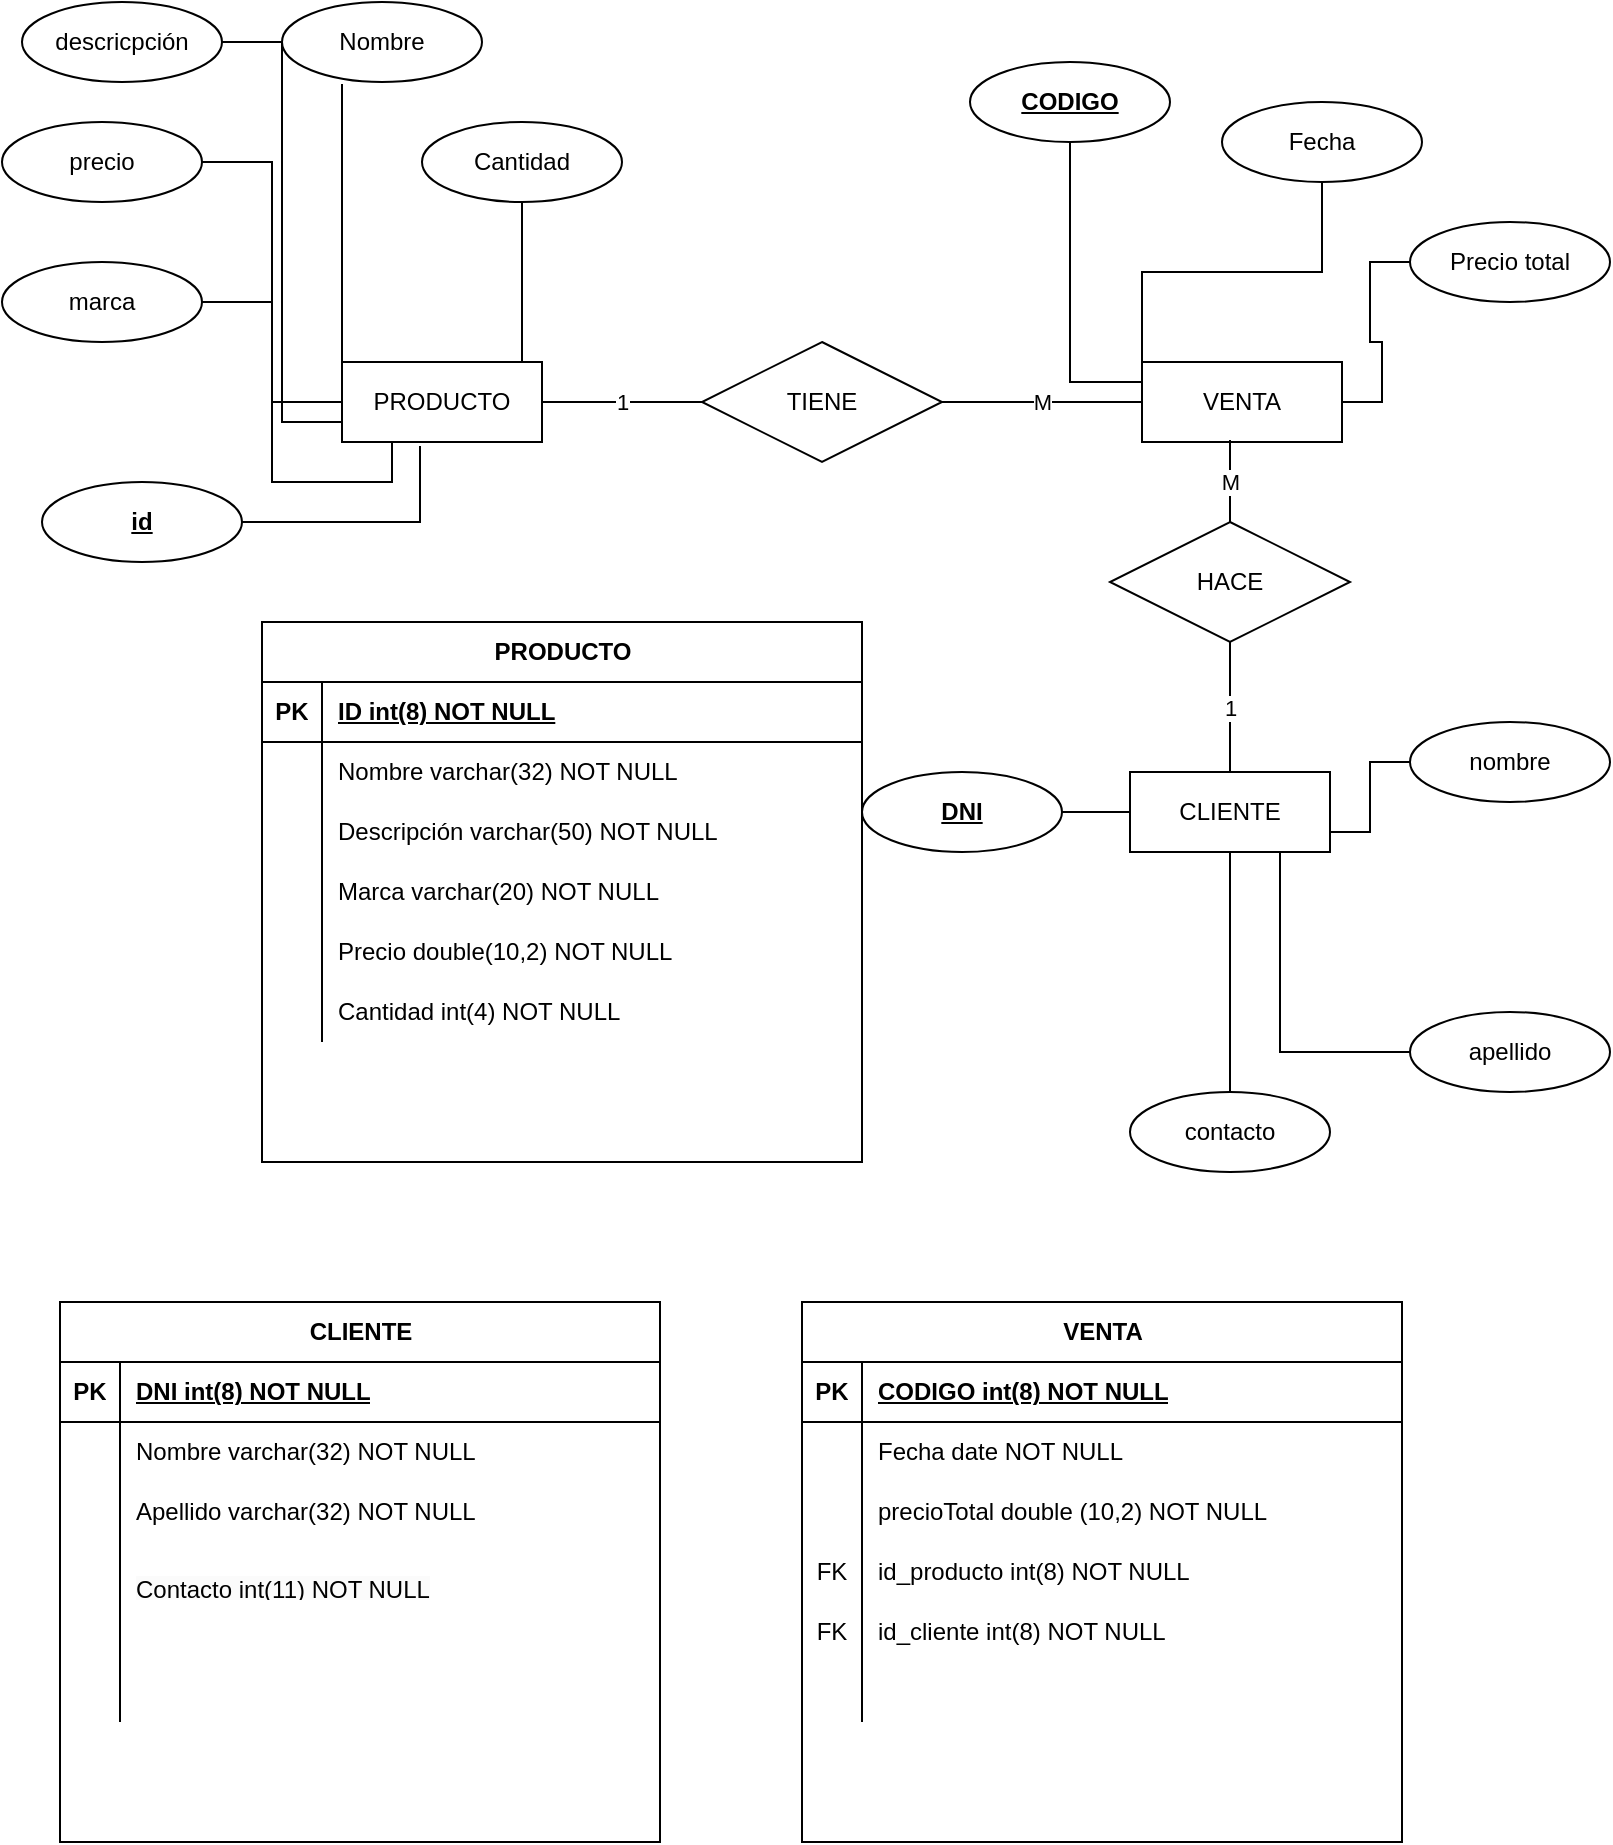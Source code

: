<mxfile version="24.4.0" type="device">
  <diagram name="Página-1" id="EwIBuJANWiYsDSEVgzXn">
    <mxGraphModel dx="1685" dy="516" grid="1" gridSize="10" guides="1" tooltips="1" connect="1" arrows="1" fold="1" page="1" pageScale="1" pageWidth="827" pageHeight="1169" math="0" shadow="0">
      <root>
        <mxCell id="0" />
        <mxCell id="1" parent="0" />
        <mxCell id="I2ZHQn1Fqbuurl7Pkof7-36" value="1" style="edgeStyle=orthogonalEdgeStyle;rounded=0;orthogonalLoop=1;jettySize=auto;html=1;entryX=0;entryY=0.5;entryDx=0;entryDy=0;endArrow=none;endFill=0;" parent="1" source="I2ZHQn1Fqbuurl7Pkof7-1" target="I2ZHQn1Fqbuurl7Pkof7-34" edge="1">
          <mxGeometry relative="1" as="geometry" />
        </mxCell>
        <mxCell id="I2ZHQn1Fqbuurl7Pkof7-1" value="PRODUCTO" style="whiteSpace=wrap;html=1;align=center;" parent="1" vertex="1">
          <mxGeometry x="160" y="280" width="100" height="40" as="geometry" />
        </mxCell>
        <mxCell id="I2ZHQn1Fqbuurl7Pkof7-42" value="1" style="edgeStyle=orthogonalEdgeStyle;rounded=0;orthogonalLoop=1;jettySize=auto;html=1;entryX=0.5;entryY=0;entryDx=0;entryDy=0;strokeColor=default;align=center;verticalAlign=middle;fontFamily=Helvetica;fontSize=11;fontColor=default;labelBackgroundColor=default;endArrow=none;endFill=0;" parent="1" source="I2ZHQn1Fqbuurl7Pkof7-2" target="I2ZHQn1Fqbuurl7Pkof7-29" edge="1">
          <mxGeometry relative="1" as="geometry" />
        </mxCell>
        <mxCell id="I2ZHQn1Fqbuurl7Pkof7-2" value="HACE" style="shape=rhombus;perimeter=rhombusPerimeter;whiteSpace=wrap;html=1;align=center;" parent="1" vertex="1">
          <mxGeometry x="544" y="360" width="120" height="60" as="geometry" />
        </mxCell>
        <mxCell id="I2ZHQn1Fqbuurl7Pkof7-4" value="VENTA" style="whiteSpace=wrap;html=1;align=center;" parent="1" vertex="1">
          <mxGeometry x="560" y="280" width="100" height="40" as="geometry" />
        </mxCell>
        <mxCell id="I2ZHQn1Fqbuurl7Pkof7-55" style="edgeStyle=orthogonalEdgeStyle;rounded=0;orthogonalLoop=1;jettySize=auto;html=1;entryX=0.25;entryY=1;entryDx=0;entryDy=0;strokeColor=default;align=center;verticalAlign=middle;fontFamily=Helvetica;fontSize=11;fontColor=default;labelBackgroundColor=default;endArrow=none;endFill=0;" parent="1" source="I2ZHQn1Fqbuurl7Pkof7-7" target="I2ZHQn1Fqbuurl7Pkof7-1" edge="1">
          <mxGeometry relative="1" as="geometry" />
        </mxCell>
        <mxCell id="I2ZHQn1Fqbuurl7Pkof7-7" value="marca" style="ellipse;whiteSpace=wrap;html=1;align=center;" parent="1" vertex="1">
          <mxGeometry x="-10" y="230" width="100" height="40" as="geometry" />
        </mxCell>
        <mxCell id="I2ZHQn1Fqbuurl7Pkof7-9" value="&lt;div&gt;id&lt;/div&gt;" style="ellipse;whiteSpace=wrap;html=1;align=center;fontStyle=5" parent="1" vertex="1">
          <mxGeometry x="10" y="340" width="100" height="40" as="geometry" />
        </mxCell>
        <mxCell id="I2ZHQn1Fqbuurl7Pkof7-54" style="edgeStyle=orthogonalEdgeStyle;rounded=0;orthogonalLoop=1;jettySize=auto;html=1;entryX=0;entryY=0.75;entryDx=0;entryDy=0;strokeColor=default;align=center;verticalAlign=middle;fontFamily=Helvetica;fontSize=11;fontColor=default;labelBackgroundColor=default;endArrow=none;endFill=0;" parent="1" source="I2ZHQn1Fqbuurl7Pkof7-10" target="I2ZHQn1Fqbuurl7Pkof7-1" edge="1">
          <mxGeometry relative="1" as="geometry" />
        </mxCell>
        <mxCell id="I2ZHQn1Fqbuurl7Pkof7-10" value="descricpción" style="ellipse;whiteSpace=wrap;html=1;align=center;" parent="1" vertex="1">
          <mxGeometry y="100" width="100" height="40" as="geometry" />
        </mxCell>
        <mxCell id="I2ZHQn1Fqbuurl7Pkof7-12" value="Nombre" style="ellipse;whiteSpace=wrap;html=1;align=center;" parent="1" vertex="1">
          <mxGeometry x="130" y="100" width="100" height="40" as="geometry" />
        </mxCell>
        <mxCell id="I2ZHQn1Fqbuurl7Pkof7-57" style="edgeStyle=orthogonalEdgeStyle;rounded=0;orthogonalLoop=1;jettySize=auto;html=1;entryX=0;entryY=0.25;entryDx=0;entryDy=0;strokeColor=default;align=center;verticalAlign=middle;fontFamily=Helvetica;fontSize=11;fontColor=default;labelBackgroundColor=default;endArrow=none;endFill=0;" parent="1" source="I2ZHQn1Fqbuurl7Pkof7-15" target="I2ZHQn1Fqbuurl7Pkof7-4" edge="1">
          <mxGeometry relative="1" as="geometry" />
        </mxCell>
        <mxCell id="I2ZHQn1Fqbuurl7Pkof7-15" value="&lt;div&gt;CODIGO&lt;/div&gt;" style="ellipse;whiteSpace=wrap;html=1;align=center;fontStyle=5" parent="1" vertex="1">
          <mxGeometry x="474" y="130" width="100" height="40" as="geometry" />
        </mxCell>
        <mxCell id="I2ZHQn1Fqbuurl7Pkof7-58" style="edgeStyle=orthogonalEdgeStyle;rounded=0;orthogonalLoop=1;jettySize=auto;html=1;entryX=0;entryY=0;entryDx=0;entryDy=0;strokeColor=default;align=center;verticalAlign=middle;fontFamily=Helvetica;fontSize=11;fontColor=default;labelBackgroundColor=default;endArrow=none;endFill=0;" parent="1" source="I2ZHQn1Fqbuurl7Pkof7-16" target="I2ZHQn1Fqbuurl7Pkof7-4" edge="1">
          <mxGeometry relative="1" as="geometry" />
        </mxCell>
        <mxCell id="I2ZHQn1Fqbuurl7Pkof7-16" value="Fecha" style="ellipse;whiteSpace=wrap;html=1;align=center;" parent="1" vertex="1">
          <mxGeometry x="600" y="150" width="100" height="40" as="geometry" />
        </mxCell>
        <mxCell id="I2ZHQn1Fqbuurl7Pkof7-29" value="CLIENTE" style="whiteSpace=wrap;html=1;align=center;" parent="1" vertex="1">
          <mxGeometry x="554" y="485" width="100" height="40" as="geometry" />
        </mxCell>
        <mxCell id="I2ZHQn1Fqbuurl7Pkof7-70" style="edgeStyle=orthogonalEdgeStyle;rounded=0;orthogonalLoop=1;jettySize=auto;html=1;entryX=1;entryY=0.75;entryDx=0;entryDy=0;strokeColor=default;align=center;verticalAlign=middle;fontFamily=Helvetica;fontSize=11;fontColor=default;labelBackgroundColor=default;endArrow=none;endFill=0;" parent="1" source="I2ZHQn1Fqbuurl7Pkof7-30" target="I2ZHQn1Fqbuurl7Pkof7-29" edge="1">
          <mxGeometry relative="1" as="geometry" />
        </mxCell>
        <mxCell id="I2ZHQn1Fqbuurl7Pkof7-30" value="nombre" style="ellipse;whiteSpace=wrap;html=1;align=center;" parent="1" vertex="1">
          <mxGeometry x="694" y="460" width="100" height="40" as="geometry" />
        </mxCell>
        <mxCell id="I2ZHQn1Fqbuurl7Pkof7-67" style="edgeStyle=orthogonalEdgeStyle;rounded=0;orthogonalLoop=1;jettySize=auto;html=1;entryX=0;entryY=0.5;entryDx=0;entryDy=0;strokeColor=default;align=center;verticalAlign=middle;fontFamily=Helvetica;fontSize=11;fontColor=default;labelBackgroundColor=default;endArrow=none;endFill=0;" parent="1" source="I2ZHQn1Fqbuurl7Pkof7-31" target="I2ZHQn1Fqbuurl7Pkof7-29" edge="1">
          <mxGeometry relative="1" as="geometry" />
        </mxCell>
        <mxCell id="I2ZHQn1Fqbuurl7Pkof7-31" value="DNI" style="ellipse;whiteSpace=wrap;html=1;align=center;fontStyle=5" parent="1" vertex="1">
          <mxGeometry x="420" y="485" width="100" height="40" as="geometry" />
        </mxCell>
        <mxCell id="I2ZHQn1Fqbuurl7Pkof7-68" style="edgeStyle=orthogonalEdgeStyle;rounded=0;orthogonalLoop=1;jettySize=auto;html=1;strokeColor=default;align=center;verticalAlign=middle;fontFamily=Helvetica;fontSize=11;fontColor=default;labelBackgroundColor=default;endArrow=none;endFill=0;" parent="1" source="I2ZHQn1Fqbuurl7Pkof7-32" target="I2ZHQn1Fqbuurl7Pkof7-29" edge="1">
          <mxGeometry relative="1" as="geometry" />
        </mxCell>
        <mxCell id="I2ZHQn1Fqbuurl7Pkof7-32" value="contacto" style="ellipse;whiteSpace=wrap;html=1;align=center;" parent="1" vertex="1">
          <mxGeometry x="554" y="645" width="100" height="40" as="geometry" />
        </mxCell>
        <mxCell id="I2ZHQn1Fqbuurl7Pkof7-69" style="edgeStyle=orthogonalEdgeStyle;rounded=0;orthogonalLoop=1;jettySize=auto;html=1;entryX=0.75;entryY=1;entryDx=0;entryDy=0;strokeColor=default;align=center;verticalAlign=middle;fontFamily=Helvetica;fontSize=11;fontColor=default;labelBackgroundColor=default;endArrow=none;endFill=0;" parent="1" source="I2ZHQn1Fqbuurl7Pkof7-33" target="I2ZHQn1Fqbuurl7Pkof7-29" edge="1">
          <mxGeometry relative="1" as="geometry" />
        </mxCell>
        <mxCell id="I2ZHQn1Fqbuurl7Pkof7-33" value="apellido" style="ellipse;whiteSpace=wrap;html=1;align=center;" parent="1" vertex="1">
          <mxGeometry x="694" y="605" width="100" height="40" as="geometry" />
        </mxCell>
        <mxCell id="I2ZHQn1Fqbuurl7Pkof7-38" value="M" style="edgeStyle=orthogonalEdgeStyle;rounded=0;orthogonalLoop=1;jettySize=auto;html=1;entryX=0;entryY=0.5;entryDx=0;entryDy=0;strokeColor=default;align=center;verticalAlign=middle;fontFamily=Helvetica;fontSize=11;fontColor=default;labelBackgroundColor=default;endArrow=none;endFill=0;" parent="1" source="I2ZHQn1Fqbuurl7Pkof7-34" target="I2ZHQn1Fqbuurl7Pkof7-4" edge="1">
          <mxGeometry relative="1" as="geometry" />
        </mxCell>
        <mxCell id="I2ZHQn1Fqbuurl7Pkof7-34" value="TIENE" style="shape=rhombus;perimeter=rhombusPerimeter;whiteSpace=wrap;html=1;align=center;" parent="1" vertex="1">
          <mxGeometry x="340" y="270" width="120" height="60" as="geometry" />
        </mxCell>
        <mxCell id="I2ZHQn1Fqbuurl7Pkof7-49" style="edgeStyle=orthogonalEdgeStyle;rounded=0;orthogonalLoop=1;jettySize=auto;html=1;exitX=0;exitY=0;exitDx=0;exitDy=0;entryX=0.3;entryY=1.025;entryDx=0;entryDy=0;entryPerimeter=0;strokeColor=default;align=center;verticalAlign=middle;fontFamily=Helvetica;fontSize=11;fontColor=default;labelBackgroundColor=default;endArrow=none;endFill=0;" parent="1" source="I2ZHQn1Fqbuurl7Pkof7-1" target="I2ZHQn1Fqbuurl7Pkof7-12" edge="1">
          <mxGeometry relative="1" as="geometry" />
        </mxCell>
        <mxCell id="I2ZHQn1Fqbuurl7Pkof7-56" style="edgeStyle=orthogonalEdgeStyle;rounded=0;orthogonalLoop=1;jettySize=auto;html=1;entryX=0.39;entryY=1.05;entryDx=0;entryDy=0;entryPerimeter=0;strokeColor=default;align=center;verticalAlign=middle;fontFamily=Helvetica;fontSize=11;fontColor=default;labelBackgroundColor=default;endArrow=none;endFill=0;" parent="1" source="I2ZHQn1Fqbuurl7Pkof7-9" target="I2ZHQn1Fqbuurl7Pkof7-1" edge="1">
          <mxGeometry relative="1" as="geometry" />
        </mxCell>
        <mxCell id="KWekpcc4NhytZtuoZKSE-4" style="edgeStyle=orthogonalEdgeStyle;rounded=0;orthogonalLoop=1;jettySize=auto;html=1;entryX=0;entryY=0.5;entryDx=0;entryDy=0;endArrow=none;endFill=0;" parent="1" source="KWekpcc4NhytZtuoZKSE-3" target="I2ZHQn1Fqbuurl7Pkof7-1" edge="1">
          <mxGeometry relative="1" as="geometry" />
        </mxCell>
        <mxCell id="KWekpcc4NhytZtuoZKSE-3" value="precio" style="ellipse;whiteSpace=wrap;html=1;align=center;" parent="1" vertex="1">
          <mxGeometry x="-10" y="160" width="100" height="40" as="geometry" />
        </mxCell>
        <mxCell id="KWekpcc4NhytZtuoZKSE-5" value="PRODUCTO" style="shape=table;startSize=30;container=1;collapsible=1;childLayout=tableLayout;fixedRows=1;rowLines=0;fontStyle=1;align=center;resizeLast=1;html=1;" parent="1" vertex="1">
          <mxGeometry x="120" y="410" width="300" height="270" as="geometry" />
        </mxCell>
        <mxCell id="KWekpcc4NhytZtuoZKSE-6" value="" style="shape=tableRow;horizontal=0;startSize=0;swimlaneHead=0;swimlaneBody=0;fillColor=none;collapsible=0;dropTarget=0;points=[[0,0.5],[1,0.5]];portConstraint=eastwest;top=0;left=0;right=0;bottom=1;" parent="KWekpcc4NhytZtuoZKSE-5" vertex="1">
          <mxGeometry y="30" width="300" height="30" as="geometry" />
        </mxCell>
        <mxCell id="KWekpcc4NhytZtuoZKSE-7" value="PK" style="shape=partialRectangle;connectable=0;fillColor=none;top=0;left=0;bottom=0;right=0;fontStyle=1;overflow=hidden;whiteSpace=wrap;html=1;" parent="KWekpcc4NhytZtuoZKSE-6" vertex="1">
          <mxGeometry width="30" height="30" as="geometry">
            <mxRectangle width="30" height="30" as="alternateBounds" />
          </mxGeometry>
        </mxCell>
        <mxCell id="KWekpcc4NhytZtuoZKSE-8" value="ID int(8) NOT NULL" style="shape=partialRectangle;connectable=0;fillColor=none;top=0;left=0;bottom=0;right=0;align=left;spacingLeft=6;fontStyle=5;overflow=hidden;whiteSpace=wrap;html=1;" parent="KWekpcc4NhytZtuoZKSE-6" vertex="1">
          <mxGeometry x="30" width="270" height="30" as="geometry">
            <mxRectangle width="270" height="30" as="alternateBounds" />
          </mxGeometry>
        </mxCell>
        <mxCell id="KWekpcc4NhytZtuoZKSE-9" value="" style="shape=tableRow;horizontal=0;startSize=0;swimlaneHead=0;swimlaneBody=0;fillColor=none;collapsible=0;dropTarget=0;points=[[0,0.5],[1,0.5]];portConstraint=eastwest;top=0;left=0;right=0;bottom=0;" parent="KWekpcc4NhytZtuoZKSE-5" vertex="1">
          <mxGeometry y="60" width="300" height="30" as="geometry" />
        </mxCell>
        <mxCell id="KWekpcc4NhytZtuoZKSE-10" value="" style="shape=partialRectangle;connectable=0;fillColor=none;top=0;left=0;bottom=0;right=0;editable=1;overflow=hidden;whiteSpace=wrap;html=1;" parent="KWekpcc4NhytZtuoZKSE-9" vertex="1">
          <mxGeometry width="30" height="30" as="geometry">
            <mxRectangle width="30" height="30" as="alternateBounds" />
          </mxGeometry>
        </mxCell>
        <mxCell id="KWekpcc4NhytZtuoZKSE-11" value="Nombre varchar(32) NOT NULL" style="shape=partialRectangle;connectable=0;fillColor=none;top=0;left=0;bottom=0;right=0;align=left;spacingLeft=6;overflow=hidden;whiteSpace=wrap;html=1;" parent="KWekpcc4NhytZtuoZKSE-9" vertex="1">
          <mxGeometry x="30" width="270" height="30" as="geometry">
            <mxRectangle width="270" height="30" as="alternateBounds" />
          </mxGeometry>
        </mxCell>
        <mxCell id="KWekpcc4NhytZtuoZKSE-12" value="" style="shape=tableRow;horizontal=0;startSize=0;swimlaneHead=0;swimlaneBody=0;fillColor=none;collapsible=0;dropTarget=0;points=[[0,0.5],[1,0.5]];portConstraint=eastwest;top=0;left=0;right=0;bottom=0;" parent="KWekpcc4NhytZtuoZKSE-5" vertex="1">
          <mxGeometry y="90" width="300" height="30" as="geometry" />
        </mxCell>
        <mxCell id="KWekpcc4NhytZtuoZKSE-13" value="" style="shape=partialRectangle;connectable=0;fillColor=none;top=0;left=0;bottom=0;right=0;editable=1;overflow=hidden;whiteSpace=wrap;html=1;" parent="KWekpcc4NhytZtuoZKSE-12" vertex="1">
          <mxGeometry width="30" height="30" as="geometry">
            <mxRectangle width="30" height="30" as="alternateBounds" />
          </mxGeometry>
        </mxCell>
        <mxCell id="KWekpcc4NhytZtuoZKSE-14" value="Descripción varchar(50)&amp;nbsp;NOT NULL" style="shape=partialRectangle;connectable=0;fillColor=none;top=0;left=0;bottom=0;right=0;align=left;spacingLeft=6;overflow=hidden;whiteSpace=wrap;html=1;" parent="KWekpcc4NhytZtuoZKSE-12" vertex="1">
          <mxGeometry x="30" width="270" height="30" as="geometry">
            <mxRectangle width="270" height="30" as="alternateBounds" />
          </mxGeometry>
        </mxCell>
        <mxCell id="KWekpcc4NhytZtuoZKSE-15" value="" style="shape=tableRow;horizontal=0;startSize=0;swimlaneHead=0;swimlaneBody=0;fillColor=none;collapsible=0;dropTarget=0;points=[[0,0.5],[1,0.5]];portConstraint=eastwest;top=0;left=0;right=0;bottom=0;" parent="KWekpcc4NhytZtuoZKSE-5" vertex="1">
          <mxGeometry y="120" width="300" height="30" as="geometry" />
        </mxCell>
        <mxCell id="KWekpcc4NhytZtuoZKSE-16" value="" style="shape=partialRectangle;connectable=0;fillColor=none;top=0;left=0;bottom=0;right=0;editable=1;overflow=hidden;whiteSpace=wrap;html=1;" parent="KWekpcc4NhytZtuoZKSE-15" vertex="1">
          <mxGeometry width="30" height="30" as="geometry">
            <mxRectangle width="30" height="30" as="alternateBounds" />
          </mxGeometry>
        </mxCell>
        <mxCell id="KWekpcc4NhytZtuoZKSE-17" value="Marca&amp;nbsp;varchar(20)&amp;nbsp;NOT NULL" style="shape=partialRectangle;connectable=0;fillColor=none;top=0;left=0;bottom=0;right=0;align=left;spacingLeft=6;overflow=hidden;whiteSpace=wrap;html=1;" parent="KWekpcc4NhytZtuoZKSE-15" vertex="1">
          <mxGeometry x="30" width="270" height="30" as="geometry">
            <mxRectangle width="270" height="30" as="alternateBounds" />
          </mxGeometry>
        </mxCell>
        <mxCell id="KWekpcc4NhytZtuoZKSE-19" value="" style="shape=tableRow;horizontal=0;startSize=0;swimlaneHead=0;swimlaneBody=0;fillColor=none;collapsible=0;dropTarget=0;points=[[0,0.5],[1,0.5]];portConstraint=eastwest;top=0;left=0;right=0;bottom=0;" parent="KWekpcc4NhytZtuoZKSE-5" vertex="1">
          <mxGeometry y="150" width="300" height="30" as="geometry" />
        </mxCell>
        <mxCell id="KWekpcc4NhytZtuoZKSE-20" value="" style="shape=partialRectangle;connectable=0;fillColor=none;top=0;left=0;bottom=0;right=0;editable=1;overflow=hidden;whiteSpace=wrap;html=1;" parent="KWekpcc4NhytZtuoZKSE-19" vertex="1">
          <mxGeometry width="30" height="30" as="geometry">
            <mxRectangle width="30" height="30" as="alternateBounds" />
          </mxGeometry>
        </mxCell>
        <mxCell id="KWekpcc4NhytZtuoZKSE-21" value="Precio double(10,2)&amp;nbsp;NOT NULL" style="shape=partialRectangle;connectable=0;fillColor=none;top=0;left=0;bottom=0;right=0;align=left;spacingLeft=6;overflow=hidden;whiteSpace=wrap;html=1;" parent="KWekpcc4NhytZtuoZKSE-19" vertex="1">
          <mxGeometry x="30" width="270" height="30" as="geometry">
            <mxRectangle width="270" height="30" as="alternateBounds" />
          </mxGeometry>
        </mxCell>
        <mxCell id="KWekpcc4NhytZtuoZKSE-22" value="" style="shape=tableRow;horizontal=0;startSize=0;swimlaneHead=0;swimlaneBody=0;fillColor=none;collapsible=0;dropTarget=0;points=[[0,0.5],[1,0.5]];portConstraint=eastwest;top=0;left=0;right=0;bottom=0;" parent="KWekpcc4NhytZtuoZKSE-5" vertex="1">
          <mxGeometry y="180" width="300" height="30" as="geometry" />
        </mxCell>
        <mxCell id="KWekpcc4NhytZtuoZKSE-23" value="" style="shape=partialRectangle;connectable=0;fillColor=none;top=0;left=0;bottom=0;right=0;editable=1;overflow=hidden;whiteSpace=wrap;html=1;" parent="KWekpcc4NhytZtuoZKSE-22" vertex="1">
          <mxGeometry width="30" height="30" as="geometry">
            <mxRectangle width="30" height="30" as="alternateBounds" />
          </mxGeometry>
        </mxCell>
        <mxCell id="KWekpcc4NhytZtuoZKSE-24" value="Cantidad int(4)&amp;nbsp;NOT NULL" style="shape=partialRectangle;connectable=0;fillColor=none;top=0;left=0;bottom=0;right=0;align=left;spacingLeft=6;overflow=hidden;whiteSpace=wrap;html=1;" parent="KWekpcc4NhytZtuoZKSE-22" vertex="1">
          <mxGeometry x="30" width="270" height="30" as="geometry">
            <mxRectangle width="270" height="30" as="alternateBounds" />
          </mxGeometry>
        </mxCell>
        <mxCell id="KWekpcc4NhytZtuoZKSE-18" value="M" style="edgeStyle=orthogonalEdgeStyle;rounded=0;orthogonalLoop=1;jettySize=auto;html=1;entryX=0.44;entryY=0.975;entryDx=0;entryDy=0;entryPerimeter=0;endArrow=none;endFill=0;" parent="1" source="I2ZHQn1Fqbuurl7Pkof7-2" target="I2ZHQn1Fqbuurl7Pkof7-4" edge="1">
          <mxGeometry relative="1" as="geometry" />
        </mxCell>
        <mxCell id="KWekpcc4NhytZtuoZKSE-25" value="Cantidad" style="ellipse;whiteSpace=wrap;html=1;align=center;" parent="1" vertex="1">
          <mxGeometry x="200" y="160" width="100" height="40" as="geometry" />
        </mxCell>
        <mxCell id="KWekpcc4NhytZtuoZKSE-26" style="edgeStyle=orthogonalEdgeStyle;rounded=0;orthogonalLoop=1;jettySize=auto;html=1;entryX=0.9;entryY=0;entryDx=0;entryDy=0;entryPerimeter=0;endArrow=none;endFill=0;" parent="1" source="KWekpcc4NhytZtuoZKSE-25" target="I2ZHQn1Fqbuurl7Pkof7-1" edge="1">
          <mxGeometry relative="1" as="geometry" />
        </mxCell>
        <mxCell id="KWekpcc4NhytZtuoZKSE-27" value="CLIENTE" style="shape=table;startSize=30;container=1;collapsible=1;childLayout=tableLayout;fixedRows=1;rowLines=0;fontStyle=1;align=center;resizeLast=1;html=1;" parent="1" vertex="1">
          <mxGeometry x="19" y="750" width="300" height="270" as="geometry" />
        </mxCell>
        <mxCell id="KWekpcc4NhytZtuoZKSE-28" value="" style="shape=tableRow;horizontal=0;startSize=0;swimlaneHead=0;swimlaneBody=0;fillColor=none;collapsible=0;dropTarget=0;points=[[0,0.5],[1,0.5]];portConstraint=eastwest;top=0;left=0;right=0;bottom=1;" parent="KWekpcc4NhytZtuoZKSE-27" vertex="1">
          <mxGeometry y="30" width="300" height="30" as="geometry" />
        </mxCell>
        <mxCell id="KWekpcc4NhytZtuoZKSE-29" value="PK" style="shape=partialRectangle;connectable=0;fillColor=none;top=0;left=0;bottom=0;right=0;fontStyle=1;overflow=hidden;whiteSpace=wrap;html=1;" parent="KWekpcc4NhytZtuoZKSE-28" vertex="1">
          <mxGeometry width="30" height="30" as="geometry">
            <mxRectangle width="30" height="30" as="alternateBounds" />
          </mxGeometry>
        </mxCell>
        <mxCell id="KWekpcc4NhytZtuoZKSE-30" value="DNI int(8) NOT NULL" style="shape=partialRectangle;connectable=0;fillColor=none;top=0;left=0;bottom=0;right=0;align=left;spacingLeft=6;fontStyle=5;overflow=hidden;whiteSpace=wrap;html=1;" parent="KWekpcc4NhytZtuoZKSE-28" vertex="1">
          <mxGeometry x="30" width="270" height="30" as="geometry">
            <mxRectangle width="270" height="30" as="alternateBounds" />
          </mxGeometry>
        </mxCell>
        <mxCell id="KWekpcc4NhytZtuoZKSE-31" value="" style="shape=tableRow;horizontal=0;startSize=0;swimlaneHead=0;swimlaneBody=0;fillColor=none;collapsible=0;dropTarget=0;points=[[0,0.5],[1,0.5]];portConstraint=eastwest;top=0;left=0;right=0;bottom=0;" parent="KWekpcc4NhytZtuoZKSE-27" vertex="1">
          <mxGeometry y="60" width="300" height="30" as="geometry" />
        </mxCell>
        <mxCell id="KWekpcc4NhytZtuoZKSE-32" value="" style="shape=partialRectangle;connectable=0;fillColor=none;top=0;left=0;bottom=0;right=0;editable=1;overflow=hidden;whiteSpace=wrap;html=1;" parent="KWekpcc4NhytZtuoZKSE-31" vertex="1">
          <mxGeometry width="30" height="30" as="geometry">
            <mxRectangle width="30" height="30" as="alternateBounds" />
          </mxGeometry>
        </mxCell>
        <mxCell id="KWekpcc4NhytZtuoZKSE-33" value="Nombre varchar(32) NOT NULL" style="shape=partialRectangle;connectable=0;fillColor=none;top=0;left=0;bottom=0;right=0;align=left;spacingLeft=6;overflow=hidden;whiteSpace=wrap;html=1;" parent="KWekpcc4NhytZtuoZKSE-31" vertex="1">
          <mxGeometry x="30" width="270" height="30" as="geometry">
            <mxRectangle width="270" height="30" as="alternateBounds" />
          </mxGeometry>
        </mxCell>
        <mxCell id="KWekpcc4NhytZtuoZKSE-34" value="" style="shape=tableRow;horizontal=0;startSize=0;swimlaneHead=0;swimlaneBody=0;fillColor=none;collapsible=0;dropTarget=0;points=[[0,0.5],[1,0.5]];portConstraint=eastwest;top=0;left=0;right=0;bottom=0;" parent="KWekpcc4NhytZtuoZKSE-27" vertex="1">
          <mxGeometry y="90" width="300" height="30" as="geometry" />
        </mxCell>
        <mxCell id="KWekpcc4NhytZtuoZKSE-35" value="" style="shape=partialRectangle;connectable=0;fillColor=none;top=0;left=0;bottom=0;right=0;editable=1;overflow=hidden;whiteSpace=wrap;html=1;" parent="KWekpcc4NhytZtuoZKSE-34" vertex="1">
          <mxGeometry width="30" height="30" as="geometry">
            <mxRectangle width="30" height="30" as="alternateBounds" />
          </mxGeometry>
        </mxCell>
        <mxCell id="KWekpcc4NhytZtuoZKSE-36" value="Apellido varchar(32)&amp;nbsp;NOT NULL" style="shape=partialRectangle;connectable=0;fillColor=none;top=0;left=0;bottom=0;right=0;align=left;spacingLeft=6;overflow=hidden;whiteSpace=wrap;html=1;" parent="KWekpcc4NhytZtuoZKSE-34" vertex="1">
          <mxGeometry x="30" width="270" height="30" as="geometry">
            <mxRectangle width="270" height="30" as="alternateBounds" />
          </mxGeometry>
        </mxCell>
        <mxCell id="KWekpcc4NhytZtuoZKSE-37" value="" style="shape=tableRow;horizontal=0;startSize=0;swimlaneHead=0;swimlaneBody=0;fillColor=none;collapsible=0;dropTarget=0;points=[[0,0.5],[1,0.5]];portConstraint=eastwest;top=0;left=0;right=0;bottom=0;" parent="KWekpcc4NhytZtuoZKSE-27" vertex="1">
          <mxGeometry y="120" width="300" height="30" as="geometry" />
        </mxCell>
        <mxCell id="KWekpcc4NhytZtuoZKSE-38" value="" style="shape=partialRectangle;connectable=0;fillColor=none;top=0;left=0;bottom=0;right=0;editable=1;overflow=hidden;whiteSpace=wrap;html=1;" parent="KWekpcc4NhytZtuoZKSE-37" vertex="1">
          <mxGeometry width="30" height="30" as="geometry">
            <mxRectangle width="30" height="30" as="alternateBounds" />
          </mxGeometry>
        </mxCell>
        <mxCell id="KWekpcc4NhytZtuoZKSE-39" value="&lt;br&gt;&lt;span style=&quot;color: rgb(0, 0, 0); font-family: Helvetica; font-size: 12px; font-style: normal; font-variant-ligatures: normal; font-variant-caps: normal; font-weight: 400; letter-spacing: normal; orphans: 2; text-align: left; text-indent: 0px; text-transform: none; widows: 2; word-spacing: 0px; -webkit-text-stroke-width: 0px; white-space: normal; background-color: rgb(251, 251, 251); text-decoration-thickness: initial; text-decoration-style: initial; text-decoration-color: initial; display: inline !important; float: none;&quot;&gt;Contacto int(11)&amp;nbsp;NOT NULL&lt;/span&gt;&lt;div&gt;&lt;br&gt;&lt;/div&gt;" style="shape=partialRectangle;connectable=0;fillColor=none;top=0;left=0;bottom=0;right=0;align=left;spacingLeft=6;overflow=hidden;whiteSpace=wrap;html=1;" parent="KWekpcc4NhytZtuoZKSE-37" vertex="1">
          <mxGeometry x="30" width="270" height="30" as="geometry">
            <mxRectangle width="270" height="30" as="alternateBounds" />
          </mxGeometry>
        </mxCell>
        <mxCell id="KWekpcc4NhytZtuoZKSE-40" value="" style="shape=tableRow;horizontal=0;startSize=0;swimlaneHead=0;swimlaneBody=0;fillColor=none;collapsible=0;dropTarget=0;points=[[0,0.5],[1,0.5]];portConstraint=eastwest;top=0;left=0;right=0;bottom=0;" parent="KWekpcc4NhytZtuoZKSE-27" vertex="1">
          <mxGeometry y="150" width="300" height="30" as="geometry" />
        </mxCell>
        <mxCell id="KWekpcc4NhytZtuoZKSE-41" value="" style="shape=partialRectangle;connectable=0;fillColor=none;top=0;left=0;bottom=0;right=0;editable=1;overflow=hidden;whiteSpace=wrap;html=1;" parent="KWekpcc4NhytZtuoZKSE-40" vertex="1">
          <mxGeometry width="30" height="30" as="geometry">
            <mxRectangle width="30" height="30" as="alternateBounds" />
          </mxGeometry>
        </mxCell>
        <mxCell id="KWekpcc4NhytZtuoZKSE-42" value="" style="shape=partialRectangle;connectable=0;fillColor=none;top=0;left=0;bottom=0;right=0;align=left;spacingLeft=6;overflow=hidden;whiteSpace=wrap;html=1;" parent="KWekpcc4NhytZtuoZKSE-40" vertex="1">
          <mxGeometry x="30" width="270" height="30" as="geometry">
            <mxRectangle width="270" height="30" as="alternateBounds" />
          </mxGeometry>
        </mxCell>
        <mxCell id="KWekpcc4NhytZtuoZKSE-43" value="" style="shape=tableRow;horizontal=0;startSize=0;swimlaneHead=0;swimlaneBody=0;fillColor=none;collapsible=0;dropTarget=0;points=[[0,0.5],[1,0.5]];portConstraint=eastwest;top=0;left=0;right=0;bottom=0;" parent="KWekpcc4NhytZtuoZKSE-27" vertex="1">
          <mxGeometry y="180" width="300" height="30" as="geometry" />
        </mxCell>
        <mxCell id="KWekpcc4NhytZtuoZKSE-44" value="" style="shape=partialRectangle;connectable=0;fillColor=none;top=0;left=0;bottom=0;right=0;editable=1;overflow=hidden;whiteSpace=wrap;html=1;" parent="KWekpcc4NhytZtuoZKSE-43" vertex="1">
          <mxGeometry width="30" height="30" as="geometry">
            <mxRectangle width="30" height="30" as="alternateBounds" />
          </mxGeometry>
        </mxCell>
        <mxCell id="KWekpcc4NhytZtuoZKSE-45" value="" style="shape=partialRectangle;connectable=0;fillColor=none;top=0;left=0;bottom=0;right=0;align=left;spacingLeft=6;overflow=hidden;whiteSpace=wrap;html=1;" parent="KWekpcc4NhytZtuoZKSE-43" vertex="1">
          <mxGeometry x="30" width="270" height="30" as="geometry">
            <mxRectangle width="270" height="30" as="alternateBounds" />
          </mxGeometry>
        </mxCell>
        <mxCell id="KWekpcc4NhytZtuoZKSE-49" value="VENTA" style="shape=table;startSize=30;container=1;collapsible=1;childLayout=tableLayout;fixedRows=1;rowLines=0;fontStyle=1;align=center;resizeLast=1;html=1;" parent="1" vertex="1">
          <mxGeometry x="390" y="750" width="300" height="270" as="geometry" />
        </mxCell>
        <mxCell id="KWekpcc4NhytZtuoZKSE-50" value="" style="shape=tableRow;horizontal=0;startSize=0;swimlaneHead=0;swimlaneBody=0;fillColor=none;collapsible=0;dropTarget=0;points=[[0,0.5],[1,0.5]];portConstraint=eastwest;top=0;left=0;right=0;bottom=1;" parent="KWekpcc4NhytZtuoZKSE-49" vertex="1">
          <mxGeometry y="30" width="300" height="30" as="geometry" />
        </mxCell>
        <mxCell id="KWekpcc4NhytZtuoZKSE-51" value="PK" style="shape=partialRectangle;connectable=0;fillColor=none;top=0;left=0;bottom=0;right=0;fontStyle=1;overflow=hidden;whiteSpace=wrap;html=1;" parent="KWekpcc4NhytZtuoZKSE-50" vertex="1">
          <mxGeometry width="30" height="30" as="geometry">
            <mxRectangle width="30" height="30" as="alternateBounds" />
          </mxGeometry>
        </mxCell>
        <mxCell id="KWekpcc4NhytZtuoZKSE-52" value="CODIGO int(8) NOT NULL" style="shape=partialRectangle;connectable=0;fillColor=none;top=0;left=0;bottom=0;right=0;align=left;spacingLeft=6;fontStyle=5;overflow=hidden;whiteSpace=wrap;html=1;" parent="KWekpcc4NhytZtuoZKSE-50" vertex="1">
          <mxGeometry x="30" width="270" height="30" as="geometry">
            <mxRectangle width="270" height="30" as="alternateBounds" />
          </mxGeometry>
        </mxCell>
        <mxCell id="KWekpcc4NhytZtuoZKSE-53" value="" style="shape=tableRow;horizontal=0;startSize=0;swimlaneHead=0;swimlaneBody=0;fillColor=none;collapsible=0;dropTarget=0;points=[[0,0.5],[1,0.5]];portConstraint=eastwest;top=0;left=0;right=0;bottom=0;" parent="KWekpcc4NhytZtuoZKSE-49" vertex="1">
          <mxGeometry y="60" width="300" height="30" as="geometry" />
        </mxCell>
        <mxCell id="KWekpcc4NhytZtuoZKSE-54" value="" style="shape=partialRectangle;connectable=0;fillColor=none;top=0;left=0;bottom=0;right=0;editable=1;overflow=hidden;whiteSpace=wrap;html=1;" parent="KWekpcc4NhytZtuoZKSE-53" vertex="1">
          <mxGeometry width="30" height="30" as="geometry">
            <mxRectangle width="30" height="30" as="alternateBounds" />
          </mxGeometry>
        </mxCell>
        <mxCell id="KWekpcc4NhytZtuoZKSE-55" value="Fecha date NOT NULL" style="shape=partialRectangle;connectable=0;fillColor=none;top=0;left=0;bottom=0;right=0;align=left;spacingLeft=6;overflow=hidden;whiteSpace=wrap;html=1;" parent="KWekpcc4NhytZtuoZKSE-53" vertex="1">
          <mxGeometry x="30" width="270" height="30" as="geometry">
            <mxRectangle width="270" height="30" as="alternateBounds" />
          </mxGeometry>
        </mxCell>
        <mxCell id="KWekpcc4NhytZtuoZKSE-56" value="" style="shape=tableRow;horizontal=0;startSize=0;swimlaneHead=0;swimlaneBody=0;fillColor=none;collapsible=0;dropTarget=0;points=[[0,0.5],[1,0.5]];portConstraint=eastwest;top=0;left=0;right=0;bottom=0;" parent="KWekpcc4NhytZtuoZKSE-49" vertex="1">
          <mxGeometry y="90" width="300" height="30" as="geometry" />
        </mxCell>
        <mxCell id="KWekpcc4NhytZtuoZKSE-57" value="" style="shape=partialRectangle;connectable=0;fillColor=none;top=0;left=0;bottom=0;right=0;editable=1;overflow=hidden;whiteSpace=wrap;html=1;" parent="KWekpcc4NhytZtuoZKSE-56" vertex="1">
          <mxGeometry width="30" height="30" as="geometry">
            <mxRectangle width="30" height="30" as="alternateBounds" />
          </mxGeometry>
        </mxCell>
        <mxCell id="KWekpcc4NhytZtuoZKSE-58" value="precioTotal double (10,2) NOT NULL" style="shape=partialRectangle;connectable=0;fillColor=none;top=0;left=0;bottom=0;right=0;align=left;spacingLeft=6;overflow=hidden;whiteSpace=wrap;html=1;" parent="KWekpcc4NhytZtuoZKSE-56" vertex="1">
          <mxGeometry x="30" width="270" height="30" as="geometry">
            <mxRectangle width="270" height="30" as="alternateBounds" />
          </mxGeometry>
        </mxCell>
        <mxCell id="KWekpcc4NhytZtuoZKSE-59" value="" style="shape=tableRow;horizontal=0;startSize=0;swimlaneHead=0;swimlaneBody=0;fillColor=none;collapsible=0;dropTarget=0;points=[[0,0.5],[1,0.5]];portConstraint=eastwest;top=0;left=0;right=0;bottom=0;" parent="KWekpcc4NhytZtuoZKSE-49" vertex="1">
          <mxGeometry y="120" width="300" height="30" as="geometry" />
        </mxCell>
        <mxCell id="KWekpcc4NhytZtuoZKSE-60" value="FK" style="shape=partialRectangle;connectable=0;fillColor=none;top=0;left=0;bottom=0;right=0;editable=1;overflow=hidden;whiteSpace=wrap;html=1;" parent="KWekpcc4NhytZtuoZKSE-59" vertex="1">
          <mxGeometry width="30" height="30" as="geometry">
            <mxRectangle width="30" height="30" as="alternateBounds" />
          </mxGeometry>
        </mxCell>
        <mxCell id="KWekpcc4NhytZtuoZKSE-61" value="id_producto int(8)&amp;nbsp;NOT NULL" style="shape=partialRectangle;connectable=0;fillColor=none;top=0;left=0;bottom=0;right=0;align=left;spacingLeft=6;overflow=hidden;whiteSpace=wrap;html=1;" parent="KWekpcc4NhytZtuoZKSE-59" vertex="1">
          <mxGeometry x="30" width="270" height="30" as="geometry">
            <mxRectangle width="270" height="30" as="alternateBounds" />
          </mxGeometry>
        </mxCell>
        <mxCell id="KWekpcc4NhytZtuoZKSE-62" value="" style="shape=tableRow;horizontal=0;startSize=0;swimlaneHead=0;swimlaneBody=0;fillColor=none;collapsible=0;dropTarget=0;points=[[0,0.5],[1,0.5]];portConstraint=eastwest;top=0;left=0;right=0;bottom=0;" parent="KWekpcc4NhytZtuoZKSE-49" vertex="1">
          <mxGeometry y="150" width="300" height="30" as="geometry" />
        </mxCell>
        <mxCell id="KWekpcc4NhytZtuoZKSE-63" value="FK" style="shape=partialRectangle;connectable=0;fillColor=none;top=0;left=0;bottom=0;right=0;editable=1;overflow=hidden;whiteSpace=wrap;html=1;" parent="KWekpcc4NhytZtuoZKSE-62" vertex="1">
          <mxGeometry width="30" height="30" as="geometry">
            <mxRectangle width="30" height="30" as="alternateBounds" />
          </mxGeometry>
        </mxCell>
        <mxCell id="KWekpcc4NhytZtuoZKSE-64" value="id_cliente int(8)&amp;nbsp;NOT NULL" style="shape=partialRectangle;connectable=0;fillColor=none;top=0;left=0;bottom=0;right=0;align=left;spacingLeft=6;overflow=hidden;whiteSpace=wrap;html=1;" parent="KWekpcc4NhytZtuoZKSE-62" vertex="1">
          <mxGeometry x="30" width="270" height="30" as="geometry">
            <mxRectangle width="270" height="30" as="alternateBounds" />
          </mxGeometry>
        </mxCell>
        <mxCell id="KWekpcc4NhytZtuoZKSE-65" value="" style="shape=tableRow;horizontal=0;startSize=0;swimlaneHead=0;swimlaneBody=0;fillColor=none;collapsible=0;dropTarget=0;points=[[0,0.5],[1,0.5]];portConstraint=eastwest;top=0;left=0;right=0;bottom=0;" parent="KWekpcc4NhytZtuoZKSE-49" vertex="1">
          <mxGeometry y="180" width="300" height="30" as="geometry" />
        </mxCell>
        <mxCell id="KWekpcc4NhytZtuoZKSE-66" value="" style="shape=partialRectangle;connectable=0;fillColor=none;top=0;left=0;bottom=0;right=0;editable=1;overflow=hidden;whiteSpace=wrap;html=1;" parent="KWekpcc4NhytZtuoZKSE-65" vertex="1">
          <mxGeometry width="30" height="30" as="geometry">
            <mxRectangle width="30" height="30" as="alternateBounds" />
          </mxGeometry>
        </mxCell>
        <mxCell id="KWekpcc4NhytZtuoZKSE-67" value="" style="shape=partialRectangle;connectable=0;fillColor=none;top=0;left=0;bottom=0;right=0;align=left;spacingLeft=6;overflow=hidden;whiteSpace=wrap;html=1;" parent="KWekpcc4NhytZtuoZKSE-65" vertex="1">
          <mxGeometry x="30" width="270" height="30" as="geometry">
            <mxRectangle width="270" height="30" as="alternateBounds" />
          </mxGeometry>
        </mxCell>
        <mxCell id="KWekpcc4NhytZtuoZKSE-69" style="edgeStyle=orthogonalEdgeStyle;rounded=0;orthogonalLoop=1;jettySize=auto;html=1;entryX=1;entryY=0.5;entryDx=0;entryDy=0;endArrow=none;endFill=0;" parent="1" source="KWekpcc4NhytZtuoZKSE-68" target="I2ZHQn1Fqbuurl7Pkof7-4" edge="1">
          <mxGeometry relative="1" as="geometry" />
        </mxCell>
        <mxCell id="KWekpcc4NhytZtuoZKSE-68" value="Precio total" style="ellipse;whiteSpace=wrap;html=1;align=center;" parent="1" vertex="1">
          <mxGeometry x="694" y="210" width="100" height="40" as="geometry" />
        </mxCell>
      </root>
    </mxGraphModel>
  </diagram>
</mxfile>

